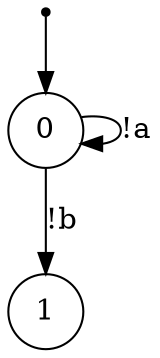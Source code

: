 digraph {
 node [shape=point] ENTRY
 node [shape=circle]
 ENTRY -> 0
0 -> 1 [label="!b"]
0 -> 0 [label="!a"]
}